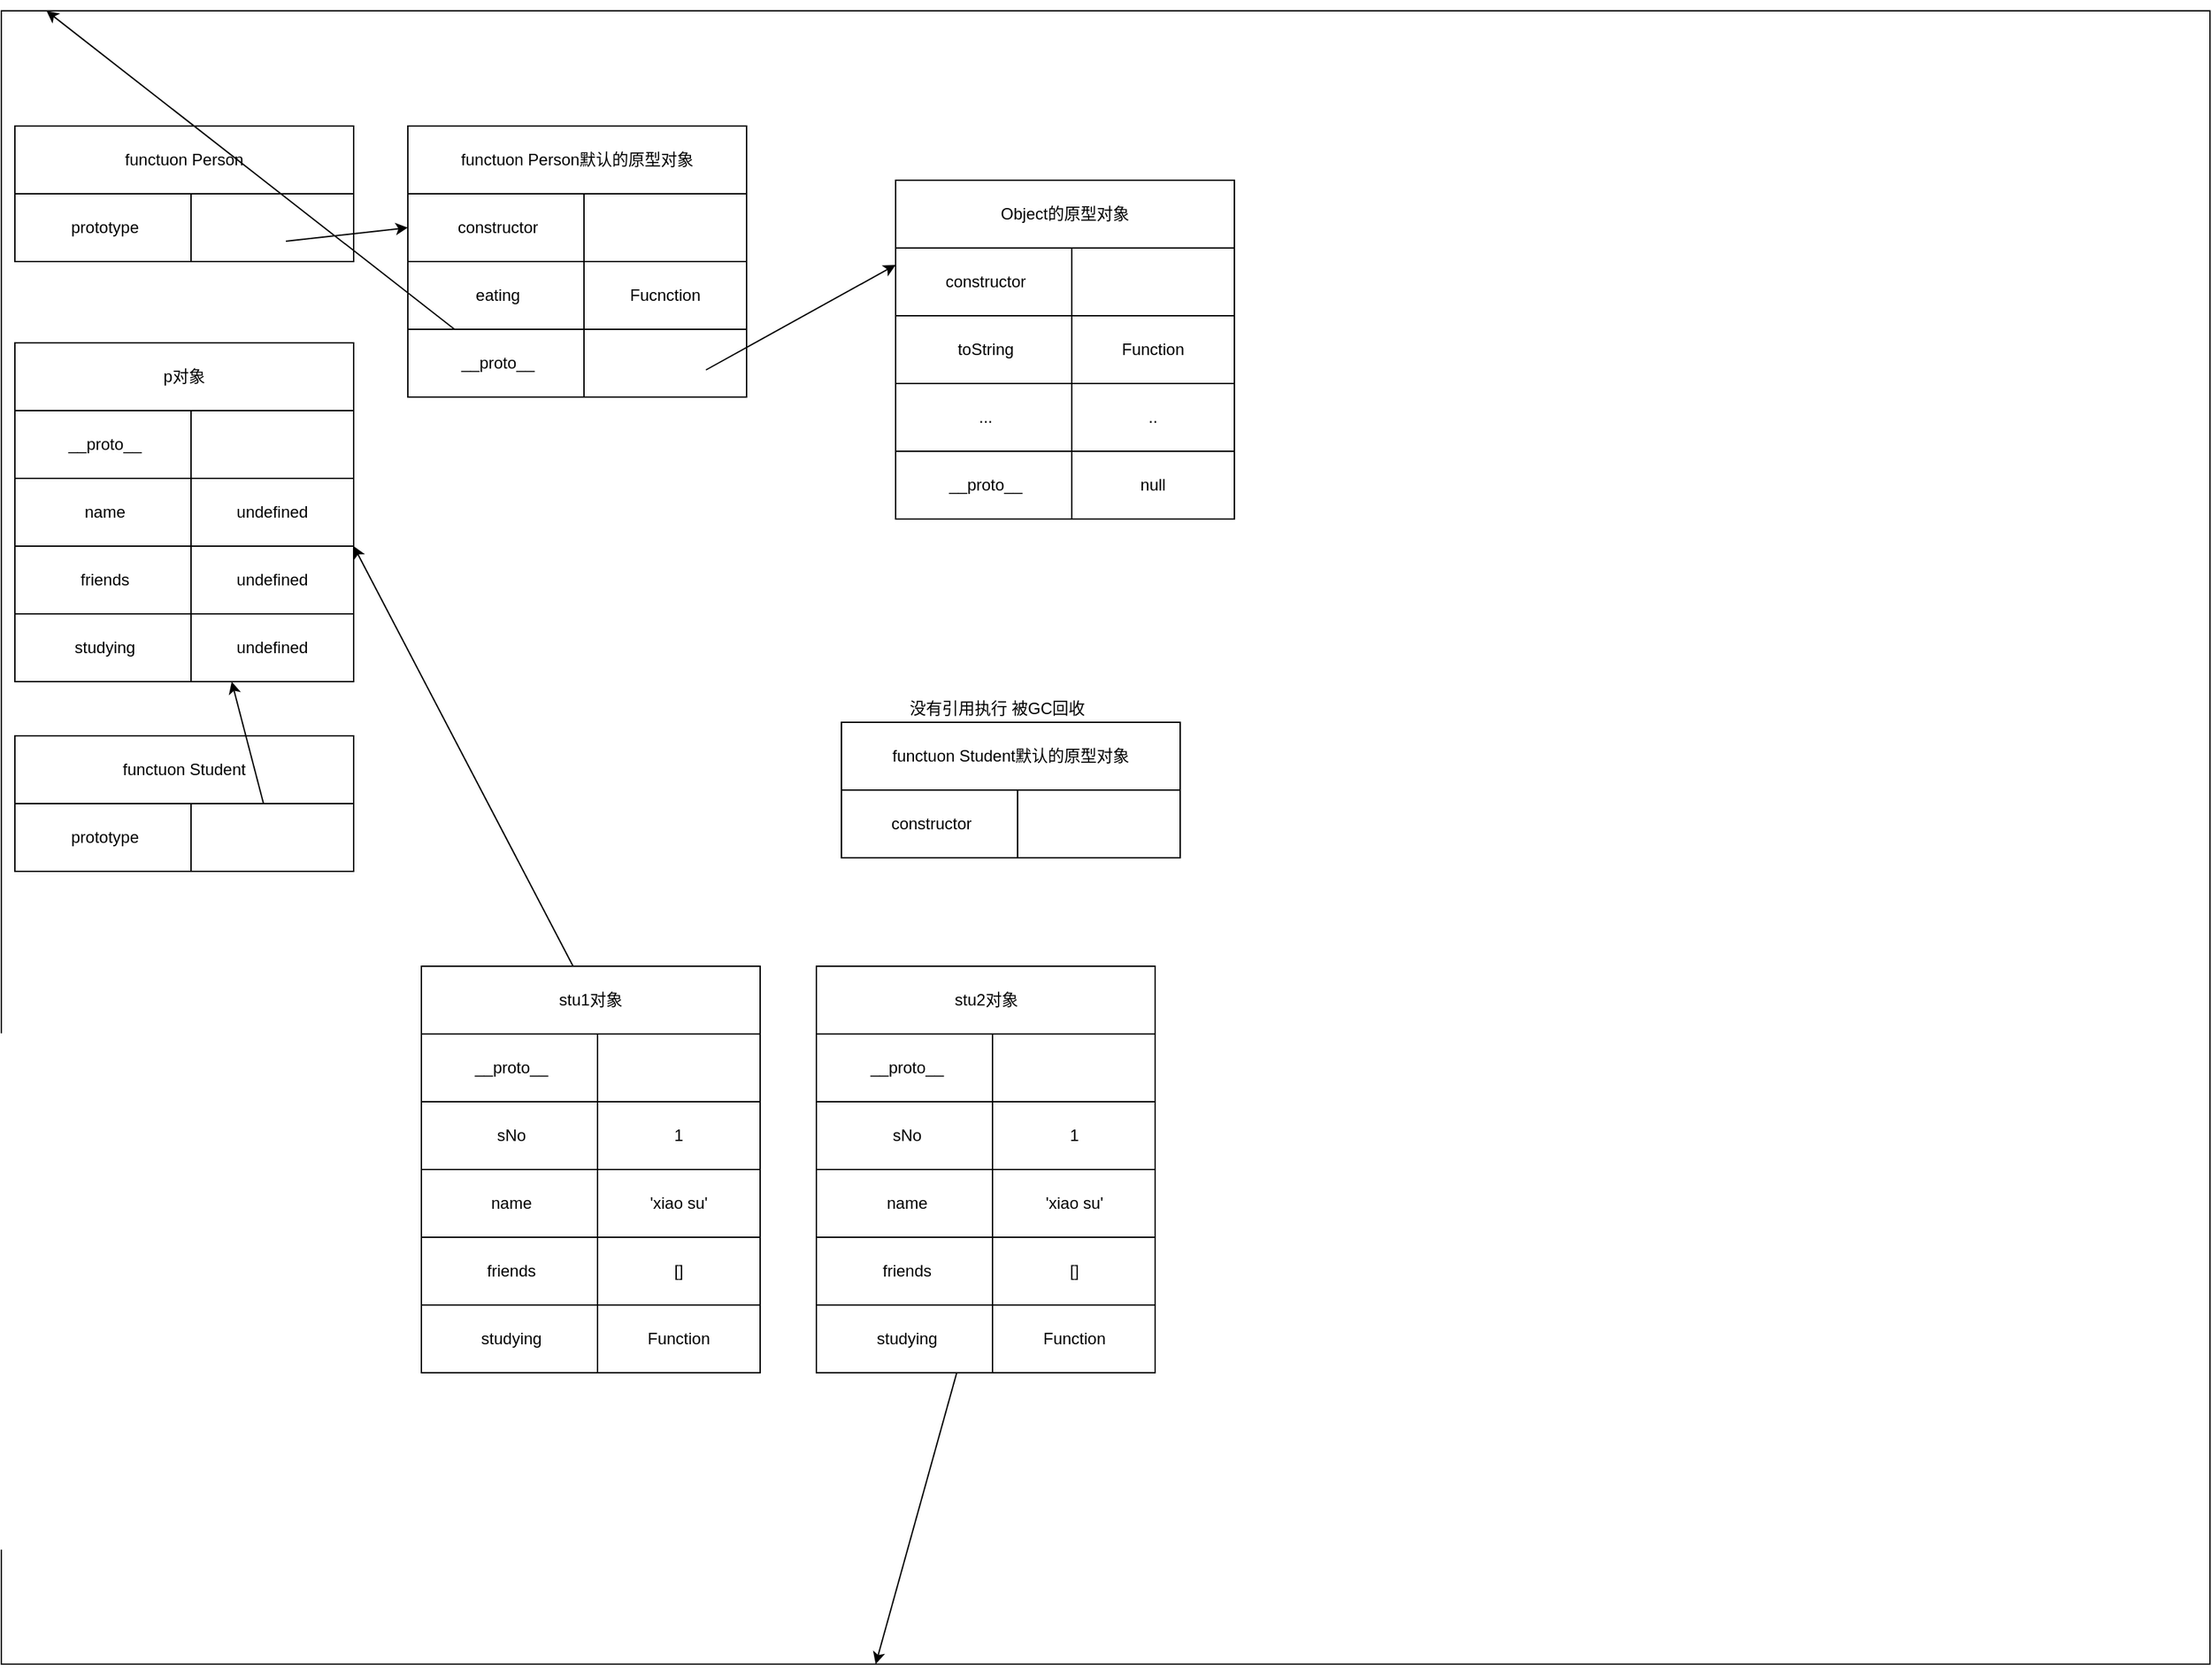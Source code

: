 <mxfile>
    <diagram id="CPnawk4PVq8v_6CRsHZv" name="第 1 页">
        <mxGraphModel dx="840" dy="1521" grid="1" gridSize="10" guides="1" tooltips="1" connect="1" arrows="1" fold="1" page="1" pageScale="1" pageWidth="827" pageHeight="1169" math="0" shadow="0">
            <root>
                <mxCell id="0"/>
                <mxCell id="1" parent="0"/>
                <mxCell id="2" value="" style="rounded=0;whiteSpace=wrap;html=1;" parent="1" vertex="1">
                    <mxGeometry x="30" y="-15" width="1630" height="1220" as="geometry"/>
                </mxCell>
                <mxCell id="3" value="functuon Person" style="rounded=0;whiteSpace=wrap;html=1;" parent="1" vertex="1">
                    <mxGeometry x="40" y="70" width="250" height="50" as="geometry"/>
                </mxCell>
                <mxCell id="4" value="prototype" style="rounded=0;whiteSpace=wrap;html=1;" parent="1" vertex="1">
                    <mxGeometry x="40" y="120" width="133" height="50" as="geometry"/>
                </mxCell>
                <mxCell id="5" value="" style="rounded=0;whiteSpace=wrap;html=1;" parent="1" vertex="1">
                    <mxGeometry x="170" y="120" width="120" height="50" as="geometry"/>
                </mxCell>
                <mxCell id="6" value="functuon Person默认的原型对象" style="rounded=0;whiteSpace=wrap;html=1;" parent="1" vertex="1">
                    <mxGeometry x="330" y="70" width="250" height="50" as="geometry"/>
                </mxCell>
                <mxCell id="7" value="constructor" style="rounded=0;whiteSpace=wrap;html=1;" parent="1" vertex="1">
                    <mxGeometry x="330" y="120" width="133" height="50" as="geometry"/>
                </mxCell>
                <mxCell id="8" value="" style="rounded=0;whiteSpace=wrap;html=1;" parent="1" vertex="1">
                    <mxGeometry x="460" y="120" width="120" height="50" as="geometry"/>
                </mxCell>
                <mxCell id="9" value="eating" style="rounded=0;whiteSpace=wrap;html=1;" parent="1" vertex="1">
                    <mxGeometry x="330" y="170" width="133" height="50" as="geometry"/>
                </mxCell>
                <mxCell id="10" value="Fucnction" style="rounded=0;whiteSpace=wrap;html=1;" parent="1" vertex="1">
                    <mxGeometry x="460" y="170" width="120" height="50" as="geometry"/>
                </mxCell>
                <mxCell id="11" value="Object的原型对象" style="rounded=0;whiteSpace=wrap;html=1;" parent="1" vertex="1">
                    <mxGeometry x="690" y="110" width="250" height="50" as="geometry"/>
                </mxCell>
                <mxCell id="12" value="constructor" style="rounded=0;whiteSpace=wrap;html=1;" parent="1" vertex="1">
                    <mxGeometry x="690" y="160" width="133" height="50" as="geometry"/>
                </mxCell>
                <mxCell id="13" value="" style="rounded=0;whiteSpace=wrap;html=1;" parent="1" vertex="1">
                    <mxGeometry x="820" y="160" width="120" height="50" as="geometry"/>
                </mxCell>
                <mxCell id="14" value="toString" style="rounded=0;whiteSpace=wrap;html=1;" parent="1" vertex="1">
                    <mxGeometry x="690" y="210" width="133" height="50" as="geometry"/>
                </mxCell>
                <mxCell id="15" value="Function" style="rounded=0;whiteSpace=wrap;html=1;" parent="1" vertex="1">
                    <mxGeometry x="820" y="210" width="120" height="50" as="geometry"/>
                </mxCell>
                <mxCell id="16" value="..." style="rounded=0;whiteSpace=wrap;html=1;" parent="1" vertex="1">
                    <mxGeometry x="690" y="260" width="133" height="50" as="geometry"/>
                </mxCell>
                <mxCell id="17" value=".." style="rounded=0;whiteSpace=wrap;html=1;" parent="1" vertex="1">
                    <mxGeometry x="820" y="260" width="120" height="50" as="geometry"/>
                </mxCell>
                <mxCell id="18" value="functuon Student" style="rounded=0;whiteSpace=wrap;html=1;" parent="1" vertex="1">
                    <mxGeometry x="40" y="520" width="250" height="50" as="geometry"/>
                </mxCell>
                <mxCell id="19" value="prototype" style="rounded=0;whiteSpace=wrap;html=1;" parent="1" vertex="1">
                    <mxGeometry x="40" y="570" width="133" height="50" as="geometry"/>
                </mxCell>
                <mxCell id="20" value="" style="rounded=0;whiteSpace=wrap;html=1;" parent="1" vertex="1">
                    <mxGeometry x="170" y="570" width="120" height="50" as="geometry"/>
                </mxCell>
                <mxCell id="29" value="functuon Student默认的原型对象" style="rounded=0;whiteSpace=wrap;html=1;" parent="1" vertex="1">
                    <mxGeometry x="650" y="510" width="250" height="50" as="geometry"/>
                </mxCell>
                <mxCell id="30" value="constructor" style="rounded=0;whiteSpace=wrap;html=1;" parent="1" vertex="1">
                    <mxGeometry x="650" y="560" width="133" height="50" as="geometry"/>
                </mxCell>
                <mxCell id="31" value="" style="rounded=0;whiteSpace=wrap;html=1;" parent="1" vertex="1">
                    <mxGeometry x="780" y="560" width="120" height="50" as="geometry"/>
                </mxCell>
                <mxCell id="34" value="stu1对象" style="rounded=0;whiteSpace=wrap;html=1;" parent="1" vertex="1">
                    <mxGeometry x="340" y="690" width="250" height="50" as="geometry"/>
                </mxCell>
                <mxCell id="35" value="__proto__" style="rounded=0;whiteSpace=wrap;html=1;" parent="1" vertex="1">
                    <mxGeometry x="340" y="740" width="133" height="50" as="geometry"/>
                </mxCell>
                <mxCell id="36" value="" style="rounded=0;whiteSpace=wrap;html=1;" parent="1" vertex="1">
                    <mxGeometry x="470" y="740" width="120" height="50" as="geometry"/>
                </mxCell>
                <mxCell id="37" value="sNo" style="rounded=0;whiteSpace=wrap;html=1;" parent="1" vertex="1">
                    <mxGeometry x="340" y="790" width="133" height="50" as="geometry"/>
                </mxCell>
                <mxCell id="38" value="1" style="rounded=0;whiteSpace=wrap;html=1;" parent="1" vertex="1">
                    <mxGeometry x="470" y="790" width="120" height="50" as="geometry"/>
                </mxCell>
                <mxCell id="51" value="" style="endArrow=classic;html=1;" parent="1" edge="1">
                    <mxGeometry width="50" height="50" relative="1" as="geometry">
                        <mxPoint x="240" y="155" as="sourcePoint"/>
                        <mxPoint x="330" y="145" as="targetPoint"/>
                    </mxGeometry>
                </mxCell>
                <mxCell id="55" value="没有引用执行 被GC回收" style="text;html=1;strokeColor=none;fillColor=none;align=center;verticalAlign=middle;whiteSpace=wrap;rounded=0;" parent="1" vertex="1">
                    <mxGeometry x="680" y="490" width="170" height="20" as="geometry"/>
                </mxCell>
                <mxCell id="58" value="" style="endArrow=classic;html=1;entryX=0.25;entryY=1;entryDx=0;entryDy=0;" parent="1" source="20" target="93" edge="1">
                    <mxGeometry width="50" height="50" relative="1" as="geometry">
                        <mxPoint x="240" y="570" as="sourcePoint"/>
                        <mxPoint x="200" y="330" as="targetPoint"/>
                    </mxGeometry>
                </mxCell>
                <mxCell id="94" style="edgeStyle=none;html=1;" edge="1" parent="1" source="59" target="2">
                    <mxGeometry relative="1" as="geometry"/>
                </mxCell>
                <mxCell id="59" value="__proto__" style="rounded=0;whiteSpace=wrap;html=1;" parent="1" vertex="1">
                    <mxGeometry x="330" y="220" width="133" height="50" as="geometry"/>
                </mxCell>
                <mxCell id="60" value="" style="rounded=0;whiteSpace=wrap;html=1;" parent="1" vertex="1">
                    <mxGeometry x="460" y="220" width="120" height="50" as="geometry"/>
                </mxCell>
                <mxCell id="61" value="" style="endArrow=classic;html=1;entryX=0;entryY=0.25;entryDx=0;entryDy=0;" parent="1" target="12" edge="1">
                    <mxGeometry width="50" height="50" relative="1" as="geometry">
                        <mxPoint x="550" y="250" as="sourcePoint"/>
                        <mxPoint x="600" y="200" as="targetPoint"/>
                    </mxGeometry>
                </mxCell>
                <mxCell id="62" value="__proto__" style="rounded=0;whiteSpace=wrap;html=1;" parent="1" vertex="1">
                    <mxGeometry x="690" y="310" width="133" height="50" as="geometry"/>
                </mxCell>
                <mxCell id="63" value="null" style="rounded=0;whiteSpace=wrap;html=1;" parent="1" vertex="1">
                    <mxGeometry x="820" y="310" width="120" height="50" as="geometry"/>
                </mxCell>
                <mxCell id="64" value="" style="endArrow=classic;html=1;" parent="1" target="2" edge="1">
                    <mxGeometry width="50" height="50" relative="1" as="geometry">
                        <mxPoint x="813" y="710" as="sourcePoint"/>
                        <mxPoint x="463" y="270" as="targetPoint"/>
                    </mxGeometry>
                </mxCell>
                <mxCell id="67" value="stu2对象" style="rounded=0;whiteSpace=wrap;html=1;" parent="1" vertex="1">
                    <mxGeometry x="631.5" y="690" width="250" height="50" as="geometry"/>
                </mxCell>
                <mxCell id="68" value="__proto__" style="rounded=0;whiteSpace=wrap;html=1;" parent="1" vertex="1">
                    <mxGeometry x="631.5" y="740" width="133" height="50" as="geometry"/>
                </mxCell>
                <mxCell id="69" value="" style="rounded=0;whiteSpace=wrap;html=1;" parent="1" vertex="1">
                    <mxGeometry x="761.5" y="740" width="120" height="50" as="geometry"/>
                </mxCell>
                <mxCell id="70" value="sNo" style="rounded=0;whiteSpace=wrap;html=1;" parent="1" vertex="1">
                    <mxGeometry x="631.5" y="790" width="133" height="50" as="geometry"/>
                </mxCell>
                <mxCell id="71" value="1" style="rounded=0;whiteSpace=wrap;html=1;" parent="1" vertex="1">
                    <mxGeometry x="761.5" y="790" width="120" height="50" as="geometry"/>
                </mxCell>
                <mxCell id="72" value="" style="endArrow=classic;html=1;entryX=1;entryY=0;entryDx=0;entryDy=0;" parent="1" edge="1" target="91" source="34">
                    <mxGeometry width="50" height="50" relative="1" as="geometry">
                        <mxPoint x="1016.0" y="717.5" as="sourcePoint"/>
                        <mxPoint x="463" y="270" as="targetPoint"/>
                    </mxGeometry>
                </mxCell>
                <mxCell id="73" value="name" style="rounded=0;whiteSpace=wrap;html=1;" vertex="1" parent="1">
                    <mxGeometry x="340" y="840" width="133" height="50" as="geometry"/>
                </mxCell>
                <mxCell id="74" value="'xiao su'" style="rounded=0;whiteSpace=wrap;html=1;" vertex="1" parent="1">
                    <mxGeometry x="470" y="840" width="120" height="50" as="geometry"/>
                </mxCell>
                <mxCell id="75" value="friends" style="rounded=0;whiteSpace=wrap;html=1;" vertex="1" parent="1">
                    <mxGeometry x="340" y="890" width="133" height="50" as="geometry"/>
                </mxCell>
                <mxCell id="76" value="[]" style="rounded=0;whiteSpace=wrap;html=1;" vertex="1" parent="1">
                    <mxGeometry x="470" y="890" width="120" height="50" as="geometry"/>
                </mxCell>
                <mxCell id="77" value="studying" style="rounded=0;whiteSpace=wrap;html=1;" vertex="1" parent="1">
                    <mxGeometry x="340" y="940" width="133" height="50" as="geometry"/>
                </mxCell>
                <mxCell id="78" value="Function" style="rounded=0;whiteSpace=wrap;html=1;" vertex="1" parent="1">
                    <mxGeometry x="470" y="940" width="120" height="50" as="geometry"/>
                </mxCell>
                <mxCell id="79" value="name" style="rounded=0;whiteSpace=wrap;html=1;" vertex="1" parent="1">
                    <mxGeometry x="631.5" y="840" width="133" height="50" as="geometry"/>
                </mxCell>
                <mxCell id="80" value="'xiao su'" style="rounded=0;whiteSpace=wrap;html=1;" vertex="1" parent="1">
                    <mxGeometry x="761.5" y="840" width="120" height="50" as="geometry"/>
                </mxCell>
                <mxCell id="81" value="friends" style="rounded=0;whiteSpace=wrap;html=1;" vertex="1" parent="1">
                    <mxGeometry x="631.5" y="890" width="133" height="50" as="geometry"/>
                </mxCell>
                <mxCell id="82" value="[]" style="rounded=0;whiteSpace=wrap;html=1;" vertex="1" parent="1">
                    <mxGeometry x="761.5" y="890" width="120" height="50" as="geometry"/>
                </mxCell>
                <mxCell id="83" value="studying" style="rounded=0;whiteSpace=wrap;html=1;" vertex="1" parent="1">
                    <mxGeometry x="631.5" y="940" width="133" height="50" as="geometry"/>
                </mxCell>
                <mxCell id="84" value="Function" style="rounded=0;whiteSpace=wrap;html=1;" vertex="1" parent="1">
                    <mxGeometry x="761.5" y="940" width="120" height="50" as="geometry"/>
                </mxCell>
                <mxCell id="85" value="p对象" style="rounded=0;whiteSpace=wrap;html=1;" vertex="1" parent="1">
                    <mxGeometry x="40" y="230" width="250" height="50" as="geometry"/>
                </mxCell>
                <mxCell id="86" value="__proto__" style="rounded=0;whiteSpace=wrap;html=1;" vertex="1" parent="1">
                    <mxGeometry x="40" y="280" width="133" height="50" as="geometry"/>
                </mxCell>
                <mxCell id="87" value="" style="rounded=0;whiteSpace=wrap;html=1;" vertex="1" parent="1">
                    <mxGeometry x="170" y="280" width="120" height="50" as="geometry"/>
                </mxCell>
                <mxCell id="88" value="name" style="rounded=0;whiteSpace=wrap;html=1;" vertex="1" parent="1">
                    <mxGeometry x="40" y="330" width="133" height="50" as="geometry"/>
                </mxCell>
                <mxCell id="89" value="undefined" style="rounded=0;whiteSpace=wrap;html=1;" vertex="1" parent="1">
                    <mxGeometry x="170" y="330" width="120" height="50" as="geometry"/>
                </mxCell>
                <mxCell id="90" value="friends" style="rounded=0;whiteSpace=wrap;html=1;" vertex="1" parent="1">
                    <mxGeometry x="40" y="380" width="133" height="50" as="geometry"/>
                </mxCell>
                <mxCell id="91" value="undefined" style="rounded=0;whiteSpace=wrap;html=1;" vertex="1" parent="1">
                    <mxGeometry x="170" y="380" width="120" height="50" as="geometry"/>
                </mxCell>
                <mxCell id="92" value="studying" style="rounded=0;whiteSpace=wrap;html=1;" vertex="1" parent="1">
                    <mxGeometry x="40" y="430" width="133" height="50" as="geometry"/>
                </mxCell>
                <mxCell id="93" value="undefined" style="rounded=0;whiteSpace=wrap;html=1;" vertex="1" parent="1">
                    <mxGeometry x="170" y="430" width="120" height="50" as="geometry"/>
                </mxCell>
            </root>
        </mxGraphModel>
    </diagram>
</mxfile>